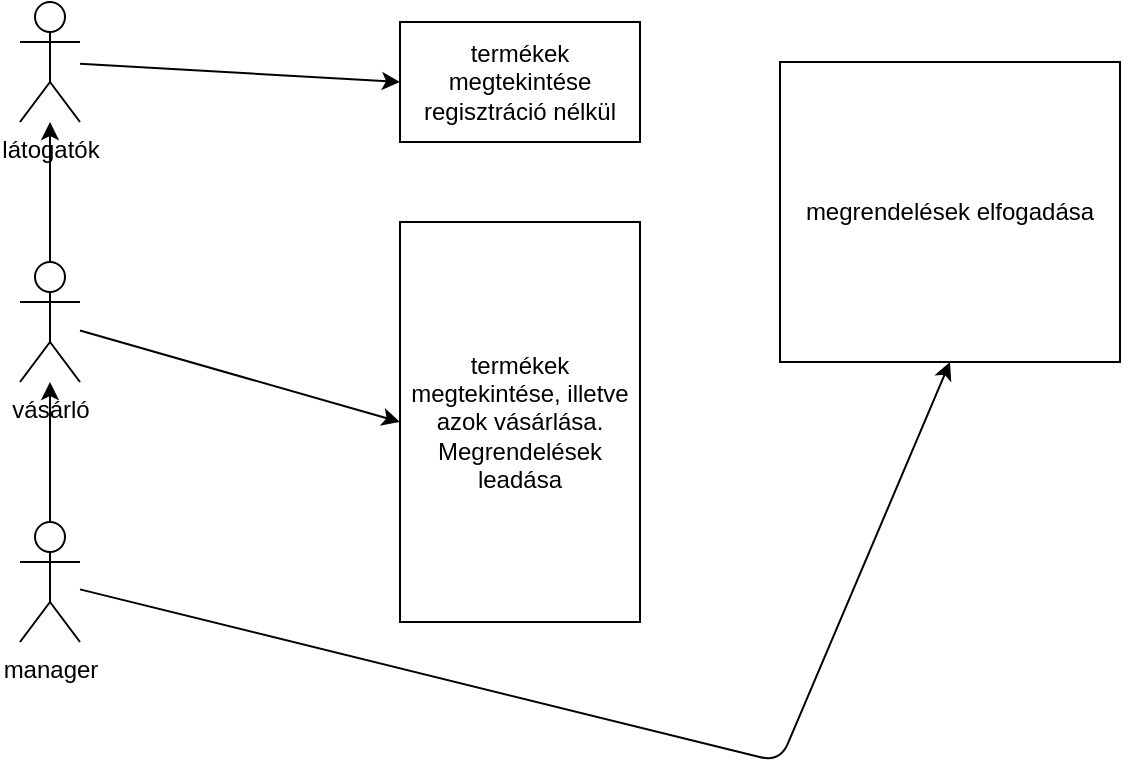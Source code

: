 <mxfile version="12.7.4" type="device"><diagram id="Jmr5kjOkJ9LQhkEL1vwq" name="Page-1"><mxGraphModel dx="868" dy="401" grid="1" gridSize="10" guides="1" tooltips="1" connect="1" arrows="1" fold="1" page="1" pageScale="1" pageWidth="827" pageHeight="1169" math="0" shadow="0"><root><mxCell id="0"/><mxCell id="1" parent="0"/><mxCell id="4BkeFvESTtSmQ851zs3P-1" value="látogatók&lt;br&gt;" style="shape=umlActor;verticalLabelPosition=bottom;labelBackgroundColor=#ffffff;verticalAlign=top;html=1;outlineConnect=0;" vertex="1" parent="1"><mxGeometry x="80" y="50" width="30" height="60" as="geometry"/></mxCell><mxCell id="4BkeFvESTtSmQ851zs3P-6" value="vásárló" style="shape=umlActor;verticalLabelPosition=bottom;labelBackgroundColor=#ffffff;verticalAlign=top;html=1;outlineConnect=0;" vertex="1" parent="1"><mxGeometry x="80" y="180" width="30" height="60" as="geometry"/></mxCell><mxCell id="4BkeFvESTtSmQ851zs3P-7" value="manager" style="shape=umlActor;verticalLabelPosition=bottom;labelBackgroundColor=#ffffff;verticalAlign=top;html=1;outlineConnect=0;" vertex="1" parent="1"><mxGeometry x="80" y="310" width="30" height="60" as="geometry"/></mxCell><mxCell id="4BkeFvESTtSmQ851zs3P-9" value="termékek megtekintése regisztráció nélkül&lt;br&gt;" style="rounded=0;whiteSpace=wrap;html=1;" vertex="1" parent="1"><mxGeometry x="270" y="60" width="120" height="60" as="geometry"/></mxCell><mxCell id="4BkeFvESTtSmQ851zs3P-10" value="" style="endArrow=classic;html=1;entryX=0;entryY=0.5;entryDx=0;entryDy=0;" edge="1" parent="1" source="4BkeFvESTtSmQ851zs3P-1" target="4BkeFvESTtSmQ851zs3P-9"><mxGeometry width="50" height="50" relative="1" as="geometry"><mxPoint x="390" y="230" as="sourcePoint"/><mxPoint x="440" y="180" as="targetPoint"/></mxGeometry></mxCell><mxCell id="4BkeFvESTtSmQ851zs3P-11" value="" style="endArrow=classic;html=1;exitX=0.5;exitY=0;exitDx=0;exitDy=0;exitPerimeter=0;" edge="1" parent="1" source="4BkeFvESTtSmQ851zs3P-7" target="4BkeFvESTtSmQ851zs3P-6"><mxGeometry width="50" height="50" relative="1" as="geometry"><mxPoint x="390" y="230" as="sourcePoint"/><mxPoint x="440" y="180" as="targetPoint"/></mxGeometry></mxCell><mxCell id="4BkeFvESTtSmQ851zs3P-12" value="" style="endArrow=classic;html=1;exitX=0.5;exitY=0;exitDx=0;exitDy=0;exitPerimeter=0;" edge="1" parent="1" source="4BkeFvESTtSmQ851zs3P-6" target="4BkeFvESTtSmQ851zs3P-1"><mxGeometry width="50" height="50" relative="1" as="geometry"><mxPoint x="390" y="230" as="sourcePoint"/><mxPoint x="440" y="180" as="targetPoint"/></mxGeometry></mxCell><mxCell id="4BkeFvESTtSmQ851zs3P-13" value="termékek megtekintése, illetve azok vásárlása.&lt;br&gt;Megrendelések leadása" style="rounded=0;whiteSpace=wrap;html=1;" vertex="1" parent="1"><mxGeometry x="270" y="160" width="120" height="200" as="geometry"/></mxCell><mxCell id="4BkeFvESTtSmQ851zs3P-14" value="" style="endArrow=classic;html=1;entryX=0;entryY=0.5;entryDx=0;entryDy=0;" edge="1" parent="1" source="4BkeFvESTtSmQ851zs3P-6" target="4BkeFvESTtSmQ851zs3P-13"><mxGeometry width="50" height="50" relative="1" as="geometry"><mxPoint x="390" y="230" as="sourcePoint"/><mxPoint x="440" y="180" as="targetPoint"/></mxGeometry></mxCell><mxCell id="4BkeFvESTtSmQ851zs3P-15" value="megrendelések elfogadása" style="rounded=0;whiteSpace=wrap;html=1;" vertex="1" parent="1"><mxGeometry x="460" y="80" width="170" height="150" as="geometry"/></mxCell><mxCell id="4BkeFvESTtSmQ851zs3P-16" value="" style="endArrow=classic;html=1;entryX=0.5;entryY=1;entryDx=0;entryDy=0;" edge="1" parent="1" source="4BkeFvESTtSmQ851zs3P-7" target="4BkeFvESTtSmQ851zs3P-15"><mxGeometry width="50" height="50" relative="1" as="geometry"><mxPoint x="390" y="230" as="sourcePoint"/><mxPoint x="440" y="180" as="targetPoint"/><Array as="points"><mxPoint x="460" y="430"/></Array></mxGeometry></mxCell></root></mxGraphModel></diagram></mxfile> 
